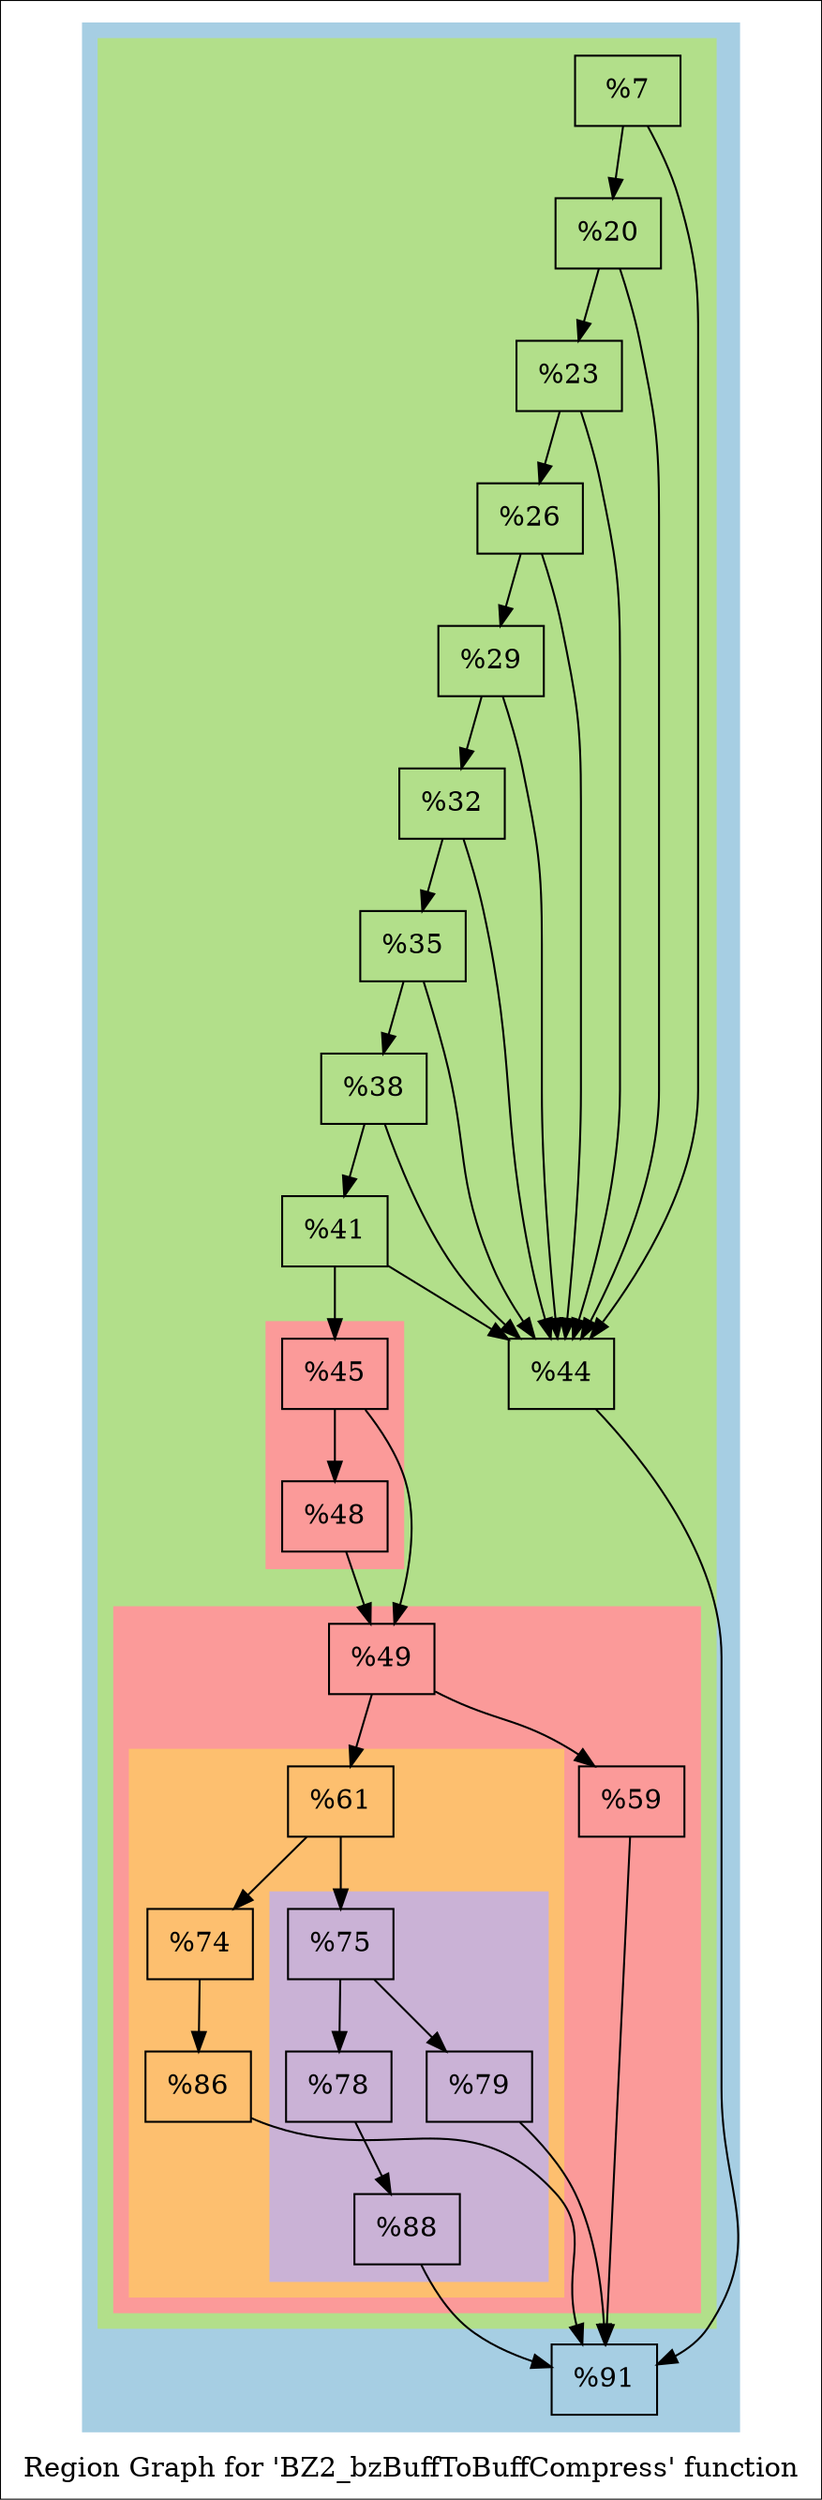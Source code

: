 digraph "Region Graph for 'BZ2_bzBuffToBuffCompress' function" {
	label="Region Graph for 'BZ2_bzBuffToBuffCompress' function";

	Node0x1445270 [shape=record,label="{%7}"];
	Node0x1445270 -> Node0x13464a0;
	Node0x1445270 -> Node0x134e890;
	Node0x13464a0 [shape=record,label="{%44}"];
	Node0x13464a0 -> Node0x12f1360;
	Node0x12f1360 [shape=record,label="{%91}"];
	Node0x134e890 [shape=record,label="{%20}"];
	Node0x134e890 -> Node0x13464a0;
	Node0x134e890 -> Node0x13d4a70;
	Node0x13d4a70 [shape=record,label="{%23}"];
	Node0x13d4a70 -> Node0x13464a0;
	Node0x13d4a70 -> Node0x1334d50;
	Node0x1334d50 [shape=record,label="{%26}"];
	Node0x1334d50 -> Node0x13464a0;
	Node0x1334d50 -> Node0x11e90f0;
	Node0x11e90f0 [shape=record,label="{%29}"];
	Node0x11e90f0 -> Node0x13464a0;
	Node0x11e90f0 -> Node0x14375c0;
	Node0x14375c0 [shape=record,label="{%32}"];
	Node0x14375c0 -> Node0x13464a0;
	Node0x14375c0 -> Node0x13c0940;
	Node0x13c0940 [shape=record,label="{%35}"];
	Node0x13c0940 -> Node0x13464a0;
	Node0x13c0940 -> Node0x1447970;
	Node0x1447970 [shape=record,label="{%38}"];
	Node0x1447970 -> Node0x13464a0;
	Node0x1447970 -> Node0x13c03d0;
	Node0x13c03d0 [shape=record,label="{%41}"];
	Node0x13c03d0 -> Node0x13464a0;
	Node0x13c03d0 -> Node0x1107c60;
	Node0x1107c60 [shape=record,label="{%45}"];
	Node0x1107c60 -> Node0x13957a0;
	Node0x1107c60 -> Node0x13309d0;
	Node0x13957a0 [shape=record,label="{%48}"];
	Node0x13957a0 -> Node0x13309d0;
	Node0x13309d0 [shape=record,label="{%49}"];
	Node0x13309d0 -> Node0x13aba60;
	Node0x13309d0 -> Node0x1435e50;
	Node0x13aba60 [shape=record,label="{%59}"];
	Node0x13aba60 -> Node0x12f1360;
	Node0x1435e50 [shape=record,label="{%61}"];
	Node0x1435e50 -> Node0x12e6fe0;
	Node0x1435e50 -> Node0x1438f40;
	Node0x12e6fe0 [shape=record,label="{%74}"];
	Node0x12e6fe0 -> Node0x1437d20;
	Node0x1437d20 [shape=record,label="{%86}"];
	Node0x1437d20 -> Node0x12f1360;
	Node0x1438f40 [shape=record,label="{%75}"];
	Node0x1438f40 -> Node0x10da1b0;
	Node0x1438f40 -> Node0x13f1150;
	Node0x10da1b0 [shape=record,label="{%78}"];
	Node0x10da1b0 -> Node0x13b6780;
	Node0x13b6780 [shape=record,label="{%88}"];
	Node0x13b6780 -> Node0x12f1360;
	Node0x13f1150 [shape=record,label="{%79}"];
	Node0x13f1150 -> Node0x12f1360;
	colorscheme = "paired12"
        subgraph cluster_0x1447880 {
          label = "";
          style = filled;
          color = 1
          subgraph cluster_0x1484c80 {
            label = "";
            style = filled;
            color = 3
            subgraph cluster_0x145b8a0 {
              label = "";
              style = filled;
              color = 5
              Node0x1107c60;
              Node0x13957a0;
            }
            subgraph cluster_0x145b920 {
              label = "";
              style = filled;
              color = 5
              subgraph cluster_0x1485b10 {
                label = "";
                style = filled;
                color = 7
                subgraph cluster_0x1485a90 {
                  label = "";
                  style = filled;
                  color = 9
                  Node0x1438f40;
                  Node0x10da1b0;
                  Node0x13b6780;
                  Node0x13f1150;
                }
                Node0x1435e50;
                Node0x12e6fe0;
                Node0x1437d20;
              }
              Node0x13309d0;
              Node0x13aba60;
            }
            Node0x1445270;
            Node0x13464a0;
            Node0x134e890;
            Node0x13d4a70;
            Node0x1334d50;
            Node0x11e90f0;
            Node0x14375c0;
            Node0x13c0940;
            Node0x1447970;
            Node0x13c03d0;
          }
          Node0x12f1360;
        }
}
